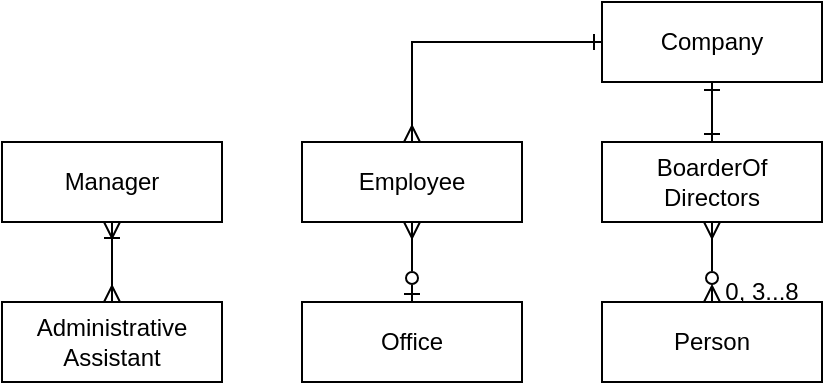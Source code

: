 <mxfile version="21.0.8" type="github">
  <diagram name="Page-1" id="929967ad-93f9-6ef4-fab6-5d389245f69c">
    <mxGraphModel dx="950" dy="527" grid="1" gridSize="10" guides="1" tooltips="1" connect="1" arrows="1" fold="1" page="1" pageScale="1.5" pageWidth="1169" pageHeight="826" background="none" math="0" shadow="0">
      <root>
        <mxCell id="0" style=";html=1;" />
        <mxCell id="1" style=";html=1;" parent="0" />
        <mxCell id="eIwYXYLHUi0qYOk802lU-5" value="Person" style="html=1;whiteSpace=wrap;" vertex="1" parent="1">
          <mxGeometry x="1230" y="650" width="110" height="40" as="geometry" />
        </mxCell>
        <mxCell id="eIwYXYLHUi0qYOk802lU-6" value="Employee" style="html=1;whiteSpace=wrap;" vertex="1" parent="1">
          <mxGeometry x="1080" y="570" width="110" height="40" as="geometry" />
        </mxCell>
        <mxCell id="eIwYXYLHUi0qYOk802lU-7" value="Manager" style="html=1;whiteSpace=wrap;" vertex="1" parent="1">
          <mxGeometry x="930" y="570" width="110" height="40" as="geometry" />
        </mxCell>
        <mxCell id="eIwYXYLHUi0qYOk802lU-8" value="Administrative&lt;br&gt;Assistant" style="html=1;whiteSpace=wrap;" vertex="1" parent="1">
          <mxGeometry x="930" y="650" width="110" height="40" as="geometry" />
        </mxCell>
        <mxCell id="eIwYXYLHUi0qYOk802lU-9" value="Company" style="html=1;whiteSpace=wrap;" vertex="1" parent="1">
          <mxGeometry x="1230" y="500" width="110" height="40" as="geometry" />
        </mxCell>
        <mxCell id="eIwYXYLHUi0qYOk802lU-10" value="BoarderOf&lt;br&gt;Directors" style="html=1;whiteSpace=wrap;" vertex="1" parent="1">
          <mxGeometry x="1230" y="570" width="110" height="40" as="geometry" />
        </mxCell>
        <mxCell id="eIwYXYLHUi0qYOk802lU-12" value="" style="fontSize=12;html=1;endArrow=ERmany;endFill=0;rounded=0;exitX=0;exitY=0.5;exitDx=0;exitDy=0;startArrow=ERone;startFill=0;entryX=0.5;entryY=0;entryDx=0;entryDy=0;edgeStyle=orthogonalEdgeStyle;" edge="1" parent="1" source="eIwYXYLHUi0qYOk802lU-9" target="eIwYXYLHUi0qYOk802lU-6">
          <mxGeometry width="100" height="100" relative="1" as="geometry">
            <mxPoint x="1130" y="560" as="sourcePoint" />
            <mxPoint x="1230" y="460" as="targetPoint" />
          </mxGeometry>
        </mxCell>
        <mxCell id="eIwYXYLHUi0qYOk802lU-17" value="" style="fontSize=12;html=1;endArrow=ERmany;endFill=0;rounded=0;exitX=0.5;exitY=1;exitDx=0;exitDy=0;startArrow=ERoneToMany;startFill=0;entryX=0.5;entryY=0;entryDx=0;entryDy=0;" edge="1" parent="1" source="eIwYXYLHUi0qYOk802lU-7" target="eIwYXYLHUi0qYOk802lU-8">
          <mxGeometry width="100" height="100" relative="1" as="geometry">
            <mxPoint x="1240" y="520" as="sourcePoint" />
            <mxPoint x="1120" y="520" as="targetPoint" />
          </mxGeometry>
        </mxCell>
        <mxCell id="eIwYXYLHUi0qYOk802lU-19" value="" style="fontSize=12;html=1;endArrow=ERone;startArrow=ERone;rounded=0;entryX=0.5;entryY=1;entryDx=0;entryDy=0;exitX=0.5;exitY=0;exitDx=0;exitDy=0;startFill=0;endFill=0;" edge="1" parent="1" source="eIwYXYLHUi0qYOk802lU-10" target="eIwYXYLHUi0qYOk802lU-9">
          <mxGeometry width="100" height="100" relative="1" as="geometry">
            <mxPoint x="1130" y="560" as="sourcePoint" />
            <mxPoint x="1230" y="460" as="targetPoint" />
          </mxGeometry>
        </mxCell>
        <mxCell id="eIwYXYLHUi0qYOk802lU-20" value="Office" style="html=1;whiteSpace=wrap;" vertex="1" parent="1">
          <mxGeometry x="1080" y="650" width="110" height="40" as="geometry" />
        </mxCell>
        <mxCell id="eIwYXYLHUi0qYOk802lU-21" value="" style="fontSize=12;html=1;endArrow=ERmany;endFill=0;rounded=0;startArrow=ERzeroToOne;startFill=0;entryX=0.5;entryY=1;entryDx=0;entryDy=0;exitX=0.5;exitY=0;exitDx=0;exitDy=0;" edge="1" parent="1" source="eIwYXYLHUi0qYOk802lU-20" target="eIwYXYLHUi0qYOk802lU-6">
          <mxGeometry width="100" height="100" relative="1" as="geometry">
            <mxPoint x="1055" y="450" as="sourcePoint" />
            <mxPoint x="1120" y="520" as="targetPoint" />
          </mxGeometry>
        </mxCell>
        <mxCell id="eIwYXYLHUi0qYOk802lU-22" value="" style="fontSize=12;html=1;endArrow=ERmany;endFill=0;rounded=0;exitX=0.5;exitY=0;exitDx=0;exitDy=0;startArrow=ERzeroToMany;startFill=0;entryX=0.5;entryY=1;entryDx=0;entryDy=0;" edge="1" parent="1" source="eIwYXYLHUi0qYOk802lU-5" target="eIwYXYLHUi0qYOk802lU-10">
          <mxGeometry width="100" height="100" relative="1" as="geometry">
            <mxPoint x="1240" y="520" as="sourcePoint" />
            <mxPoint x="1120" y="520" as="targetPoint" />
          </mxGeometry>
        </mxCell>
        <mxCell id="eIwYXYLHUi0qYOk802lU-25" value="0, 3...8" style="text;html=1;strokeColor=none;fillColor=none;align=center;verticalAlign=middle;whiteSpace=wrap;rounded=0;" vertex="1" parent="1">
          <mxGeometry x="1280" y="640" width="60" height="10" as="geometry" />
        </mxCell>
      </root>
    </mxGraphModel>
  </diagram>
</mxfile>
